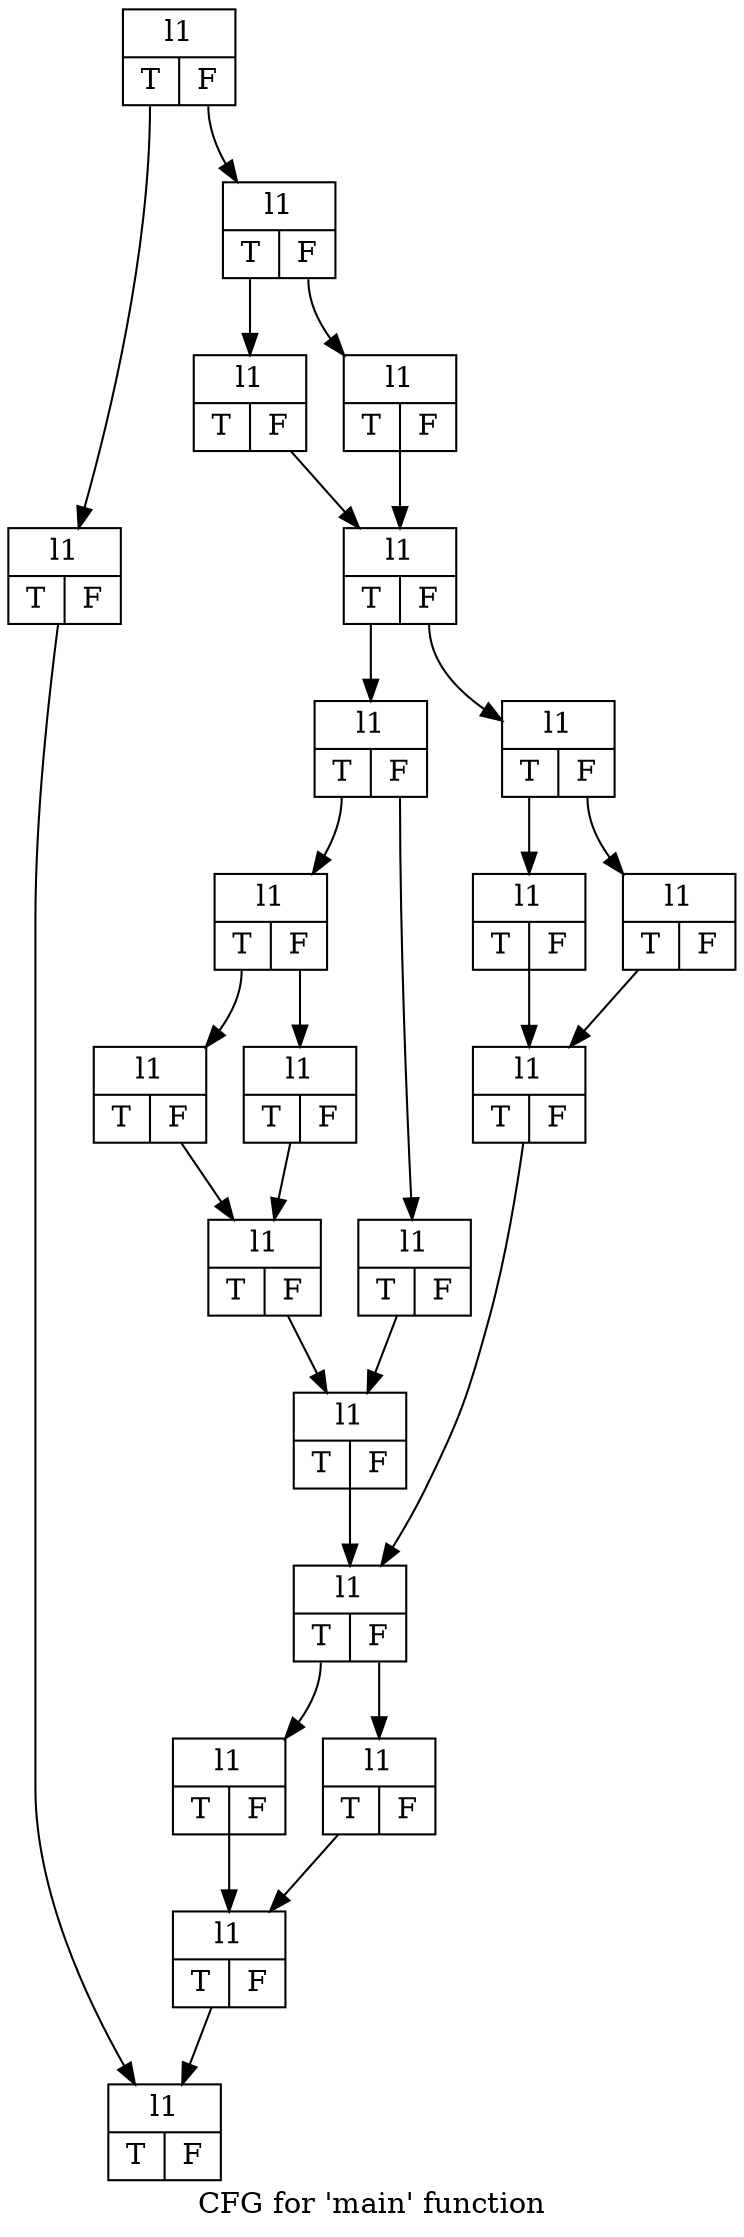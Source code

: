 digraph "CFG for 'main' function" {
	label="CFG for 'main' function";

	Node0x561675293840 [shape=record,label="{l1|{<s0>T|<s1>F}}"];
	Node0x561675293840:s0 -> Node0x561675294000;
	Node0x561675293840:s1 -> Node0x561675294600;
	Node0x561675294000 [shape=record,label="{l1|{<s0>T|<s1>F}}"];
	Node0x561675294000 -> Node0x5616752952e0;
	Node0x561675294600 [shape=record,label="{l1|{<s0>T|<s1>F}}"];
	Node0x561675294600:s0 -> Node0x561675295ca0;
	Node0x561675294600:s1 -> Node0x561675295cf0;
	Node0x561675295ca0 [shape=record,label="{l1|{<s0>T|<s1>F}}"];
	Node0x561675295ca0 -> Node0x561675295ed0;
	Node0x561675295cf0 [shape=record,label="{l1|{<s0>T|<s1>F}}"];
	Node0x561675295cf0 -> Node0x561675295ed0;
	Node0x561675295ed0 [shape=record,label="{l1|{<s0>T|<s1>F}}"];
	Node0x561675295ed0:s0 -> Node0x561675296260;
	Node0x561675295ed0:s1 -> Node0x5616752962b0;
	Node0x561675296260 [shape=record,label="{l1|{<s0>T|<s1>F}}"];
	Node0x561675296260:s0 -> Node0x561675296a60;
	Node0x561675296260:s1 -> Node0x561675296ab0;
	Node0x561675296a60 [shape=record,label="{l1|{<s0>T|<s1>F}}"];
	Node0x561675296a60:s0 -> Node0x561675296d00;
	Node0x561675296a60:s1 -> Node0x561675296d50;
	Node0x561675296d00 [shape=record,label="{l1|{<s0>T|<s1>F}}"];
	Node0x561675296d00 -> Node0x561675296fc0;
	Node0x561675296d50 [shape=record,label="{l1|{<s0>T|<s1>F}}"];
	Node0x561675296d50 -> Node0x561675296fc0;
	Node0x561675296fc0 [shape=record,label="{l1|{<s0>T|<s1>F}}"];
	Node0x561675296fc0 -> Node0x561675297630;
	Node0x561675296ab0 [shape=record,label="{l1|{<s0>T|<s1>F}}"];
	Node0x561675296ab0 -> Node0x561675297630;
	Node0x561675297630 [shape=record,label="{l1|{<s0>T|<s1>F}}"];
	Node0x561675297630 -> Node0x561675297890;
	Node0x5616752962b0 [shape=record,label="{l1|{<s0>T|<s1>F}}"];
	Node0x5616752962b0:s0 -> Node0x561675297d10;
	Node0x5616752962b0:s1 -> Node0x561675297d60;
	Node0x561675297d10 [shape=record,label="{l1|{<s0>T|<s1>F}}"];
	Node0x561675297d10 -> Node0x561675297f90;
	Node0x561675297d60 [shape=record,label="{l1|{<s0>T|<s1>F}}"];
	Node0x561675297d60 -> Node0x561675297f90;
	Node0x561675297f90 [shape=record,label="{l1|{<s0>T|<s1>F}}"];
	Node0x561675297f90 -> Node0x561675297890;
	Node0x561675297890 [shape=record,label="{l1|{<s0>T|<s1>F}}"];
	Node0x561675297890:s0 -> Node0x561675298650;
	Node0x561675297890:s1 -> Node0x5616752986a0;
	Node0x561675298650 [shape=record,label="{l1|{<s0>T|<s1>F}}"];
	Node0x561675298650 -> Node0x5616752988d0;
	Node0x5616752986a0 [shape=record,label="{l1|{<s0>T|<s1>F}}"];
	Node0x5616752986a0 -> Node0x5616752988d0;
	Node0x5616752988d0 [shape=record,label="{l1|{<s0>T|<s1>F}}"];
	Node0x5616752988d0 -> Node0x5616752952e0;
	Node0x5616752952e0 [shape=record,label="{l1|{<s0>T|<s1>F}}"];
}

